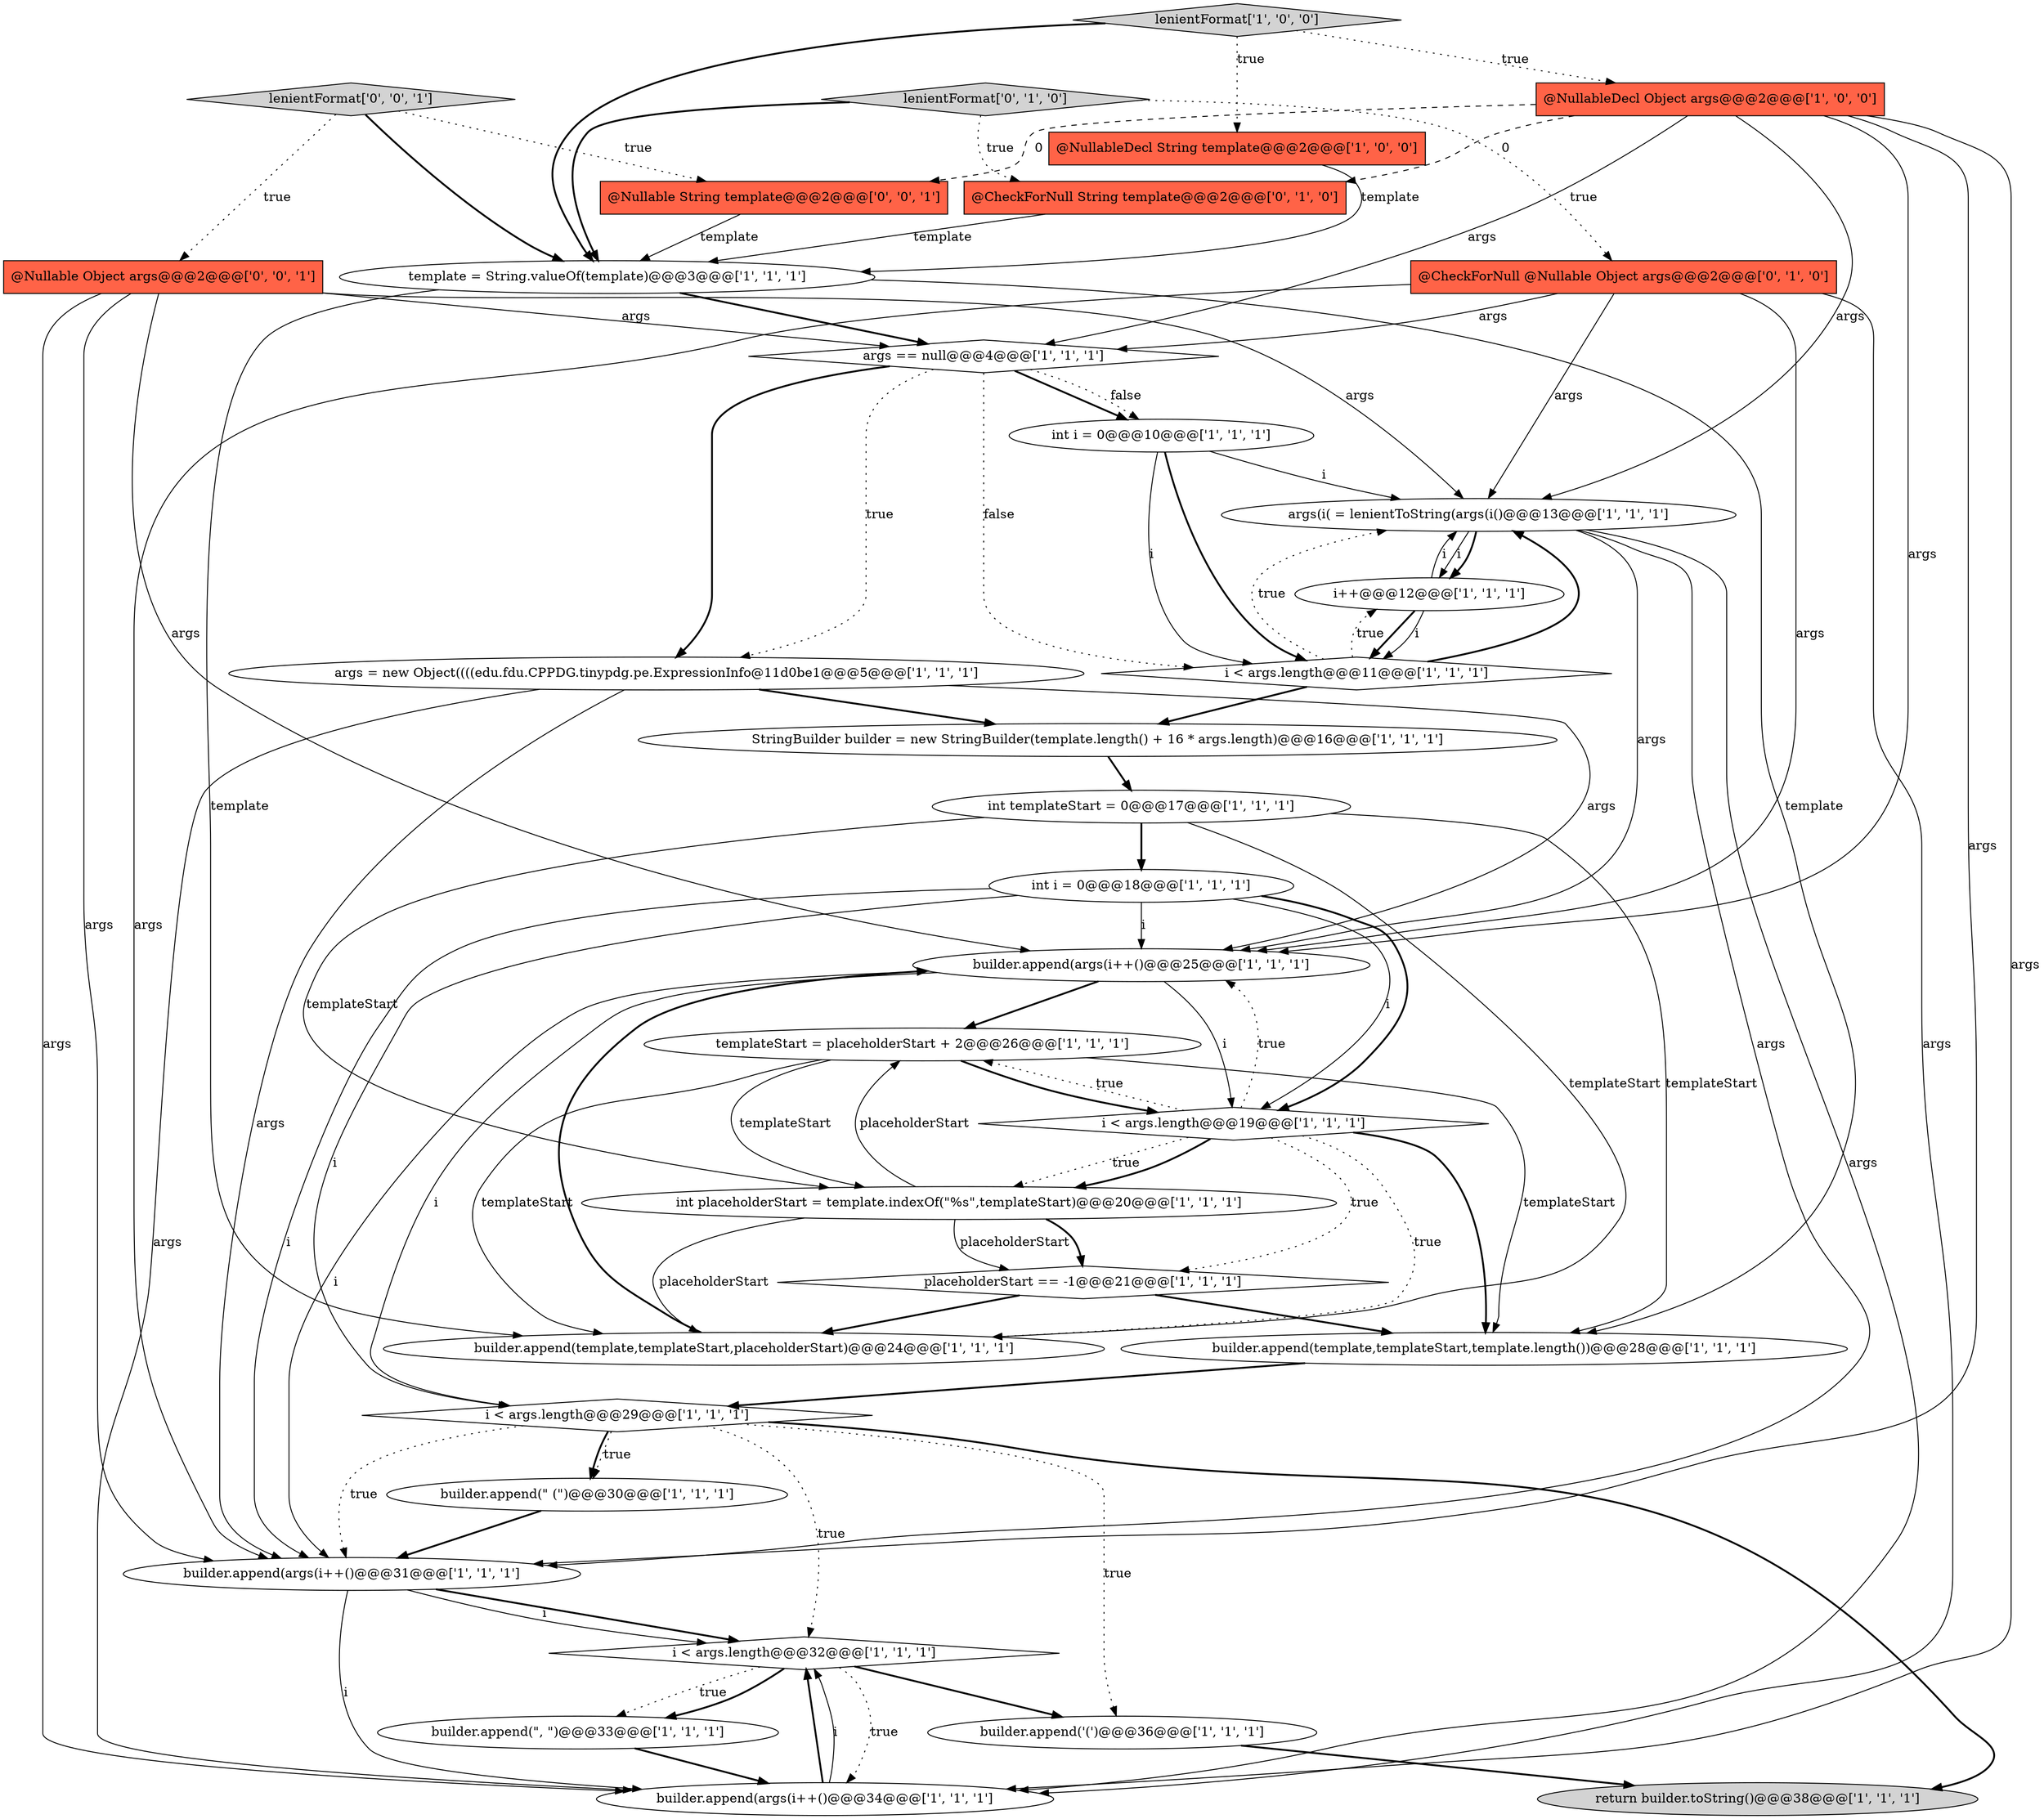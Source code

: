 digraph {
26 [style = filled, label = "builder.append(args(i++()@@@31@@@['1', '1', '1']", fillcolor = white, shape = ellipse image = "AAA0AAABBB1BBB"];
11 [style = filled, label = "int i = 0@@@10@@@['1', '1', '1']", fillcolor = white, shape = ellipse image = "AAA0AAABBB1BBB"];
29 [style = filled, label = "@CheckForNull String template@@@2@@@['0', '1', '0']", fillcolor = tomato, shape = box image = "AAA1AAABBB2BBB"];
0 [style = filled, label = "args = new Object((((edu.fdu.CPPDG.tinypdg.pe.ExpressionInfo@11d0be1@@@5@@@['1', '1', '1']", fillcolor = white, shape = ellipse image = "AAA0AAABBB1BBB"];
30 [style = filled, label = "lenientFormat['0', '1', '0']", fillcolor = lightgray, shape = diamond image = "AAA0AAABBB2BBB"];
13 [style = filled, label = "i < args.length@@@32@@@['1', '1', '1']", fillcolor = white, shape = diamond image = "AAA0AAABBB1BBB"];
15 [style = filled, label = "args(i( = lenientToString(args(i()@@@13@@@['1', '1', '1']", fillcolor = white, shape = ellipse image = "AAA0AAABBB1BBB"];
24 [style = filled, label = "template = String.valueOf(template)@@@3@@@['1', '1', '1']", fillcolor = white, shape = ellipse image = "AAA0AAABBB1BBB"];
5 [style = filled, label = "i++@@@12@@@['1', '1', '1']", fillcolor = white, shape = ellipse image = "AAA0AAABBB1BBB"];
21 [style = filled, label = "@NullableDecl Object args@@@2@@@['1', '0', '0']", fillcolor = tomato, shape = box image = "AAA1AAABBB1BBB"];
2 [style = filled, label = "int templateStart = 0@@@17@@@['1', '1', '1']", fillcolor = white, shape = ellipse image = "AAA0AAABBB1BBB"];
31 [style = filled, label = "lenientFormat['0', '0', '1']", fillcolor = lightgray, shape = diamond image = "AAA0AAABBB3BBB"];
16 [style = filled, label = "builder.append(template,templateStart,placeholderStart)@@@24@@@['1', '1', '1']", fillcolor = white, shape = ellipse image = "AAA0AAABBB1BBB"];
19 [style = filled, label = "int placeholderStart = template.indexOf(\"%s\",templateStart)@@@20@@@['1', '1', '1']", fillcolor = white, shape = ellipse image = "AAA0AAABBB1BBB"];
3 [style = filled, label = "lenientFormat['1', '0', '0']", fillcolor = lightgray, shape = diamond image = "AAA0AAABBB1BBB"];
28 [style = filled, label = "@CheckForNull @Nullable Object args@@@2@@@['0', '1', '0']", fillcolor = tomato, shape = box image = "AAA0AAABBB2BBB"];
25 [style = filled, label = "builder.append(\" (\")@@@30@@@['1', '1', '1']", fillcolor = white, shape = ellipse image = "AAA0AAABBB1BBB"];
32 [style = filled, label = "@Nullable Object args@@@2@@@['0', '0', '1']", fillcolor = tomato, shape = box image = "AAA0AAABBB3BBB"];
18 [style = filled, label = "args == null@@@4@@@['1', '1', '1']", fillcolor = white, shape = diamond image = "AAA0AAABBB1BBB"];
1 [style = filled, label = "i < args.length@@@11@@@['1', '1', '1']", fillcolor = white, shape = diamond image = "AAA0AAABBB1BBB"];
6 [style = filled, label = "templateStart = placeholderStart + 2@@@26@@@['1', '1', '1']", fillcolor = white, shape = ellipse image = "AAA0AAABBB1BBB"];
20 [style = filled, label = "builder.append(args(i++()@@@34@@@['1', '1', '1']", fillcolor = white, shape = ellipse image = "AAA0AAABBB1BBB"];
14 [style = filled, label = "builder.append(args(i++()@@@25@@@['1', '1', '1']", fillcolor = white, shape = ellipse image = "AAA0AAABBB1BBB"];
8 [style = filled, label = "@NullableDecl String template@@@2@@@['1', '0', '0']", fillcolor = tomato, shape = box image = "AAA0AAABBB1BBB"];
22 [style = filled, label = "builder.append('(')@@@36@@@['1', '1', '1']", fillcolor = white, shape = ellipse image = "AAA0AAABBB1BBB"];
33 [style = filled, label = "@Nullable String template@@@2@@@['0', '0', '1']", fillcolor = tomato, shape = box image = "AAA0AAABBB3BBB"];
4 [style = filled, label = "int i = 0@@@18@@@['1', '1', '1']", fillcolor = white, shape = ellipse image = "AAA0AAABBB1BBB"];
10 [style = filled, label = "return builder.toString()@@@38@@@['1', '1', '1']", fillcolor = lightgray, shape = ellipse image = "AAA0AAABBB1BBB"];
23 [style = filled, label = "builder.append(template,templateStart,template.length())@@@28@@@['1', '1', '1']", fillcolor = white, shape = ellipse image = "AAA0AAABBB1BBB"];
12 [style = filled, label = "StringBuilder builder = new StringBuilder(template.length() + 16 * args.length)@@@16@@@['1', '1', '1']", fillcolor = white, shape = ellipse image = "AAA0AAABBB1BBB"];
9 [style = filled, label = "placeholderStart == -1@@@21@@@['1', '1', '1']", fillcolor = white, shape = diamond image = "AAA0AAABBB1BBB"];
17 [style = filled, label = "i < args.length@@@29@@@['1', '1', '1']", fillcolor = white, shape = diamond image = "AAA0AAABBB1BBB"];
7 [style = filled, label = "builder.append(\", \")@@@33@@@['1', '1', '1']", fillcolor = white, shape = ellipse image = "AAA0AAABBB1BBB"];
27 [style = filled, label = "i < args.length@@@19@@@['1', '1', '1']", fillcolor = white, shape = diamond image = "AAA0AAABBB1BBB"];
19->9 [style = solid, label="placeholderStart"];
17->25 [style = bold, label=""];
27->14 [style = dotted, label="true"];
0->26 [style = solid, label="args"];
14->17 [style = solid, label="i"];
3->24 [style = bold, label=""];
4->14 [style = solid, label="i"];
13->20 [style = dotted, label="true"];
11->1 [style = solid, label="i"];
21->18 [style = solid, label="args"];
2->19 [style = solid, label="templateStart"];
24->23 [style = solid, label="template"];
6->19 [style = solid, label="templateStart"];
27->19 [style = dotted, label="true"];
32->20 [style = solid, label="args"];
9->16 [style = bold, label=""];
15->14 [style = solid, label="args"];
24->16 [style = solid, label="template"];
12->2 [style = bold, label=""];
14->27 [style = solid, label="i"];
0->14 [style = solid, label="args"];
19->9 [style = bold, label=""];
27->9 [style = dotted, label="true"];
1->12 [style = bold, label=""];
16->14 [style = bold, label=""];
23->17 [style = bold, label=""];
27->19 [style = bold, label=""];
13->22 [style = bold, label=""];
2->23 [style = solid, label="templateStart"];
21->15 [style = solid, label="args"];
21->29 [style = dashed, label="0"];
18->0 [style = bold, label=""];
19->16 [style = solid, label="placeholderStart"];
15->20 [style = solid, label="args"];
14->26 [style = solid, label="i"];
17->26 [style = dotted, label="true"];
28->14 [style = solid, label="args"];
32->26 [style = solid, label="args"];
32->14 [style = solid, label="args"];
18->11 [style = bold, label=""];
21->26 [style = solid, label="args"];
13->7 [style = dotted, label="true"];
24->18 [style = bold, label=""];
2->4 [style = bold, label=""];
31->33 [style = dotted, label="true"];
4->17 [style = solid, label="i"];
26->13 [style = bold, label=""];
5->1 [style = bold, label=""];
30->29 [style = dotted, label="true"];
8->24 [style = solid, label="template"];
1->15 [style = dotted, label="true"];
25->26 [style = bold, label=""];
18->0 [style = dotted, label="true"];
28->20 [style = solid, label="args"];
30->28 [style = dotted, label="true"];
14->6 [style = bold, label=""];
17->10 [style = bold, label=""];
30->24 [style = bold, label=""];
20->13 [style = bold, label=""];
31->24 [style = bold, label=""];
0->12 [style = bold, label=""];
26->20 [style = solid, label="i"];
0->20 [style = solid, label="args"];
7->20 [style = bold, label=""];
15->5 [style = solid, label="i"];
6->23 [style = solid, label="templateStart"];
26->13 [style = solid, label="i"];
20->13 [style = solid, label="i"];
21->14 [style = solid, label="args"];
6->27 [style = bold, label=""];
17->25 [style = dotted, label="true"];
3->21 [style = dotted, label="true"];
22->10 [style = bold, label=""];
17->22 [style = dotted, label="true"];
4->26 [style = solid, label="i"];
33->24 [style = solid, label="template"];
27->16 [style = dotted, label="true"];
28->26 [style = solid, label="args"];
18->11 [style = dotted, label="false"];
11->1 [style = bold, label=""];
15->26 [style = solid, label="args"];
1->15 [style = bold, label=""];
2->16 [style = solid, label="templateStart"];
4->27 [style = solid, label="i"];
5->1 [style = solid, label="i"];
19->6 [style = solid, label="placeholderStart"];
11->15 [style = solid, label="i"];
15->5 [style = bold, label=""];
31->32 [style = dotted, label="true"];
9->23 [style = bold, label=""];
28->18 [style = solid, label="args"];
21->33 [style = dashed, label="0"];
5->15 [style = solid, label="i"];
13->7 [style = bold, label=""];
4->27 [style = bold, label=""];
27->23 [style = bold, label=""];
18->1 [style = dotted, label="false"];
27->6 [style = dotted, label="true"];
21->20 [style = solid, label="args"];
29->24 [style = solid, label="template"];
32->15 [style = solid, label="args"];
17->13 [style = dotted, label="true"];
3->8 [style = dotted, label="true"];
32->18 [style = solid, label="args"];
6->16 [style = solid, label="templateStart"];
1->5 [style = dotted, label="true"];
28->15 [style = solid, label="args"];
}

